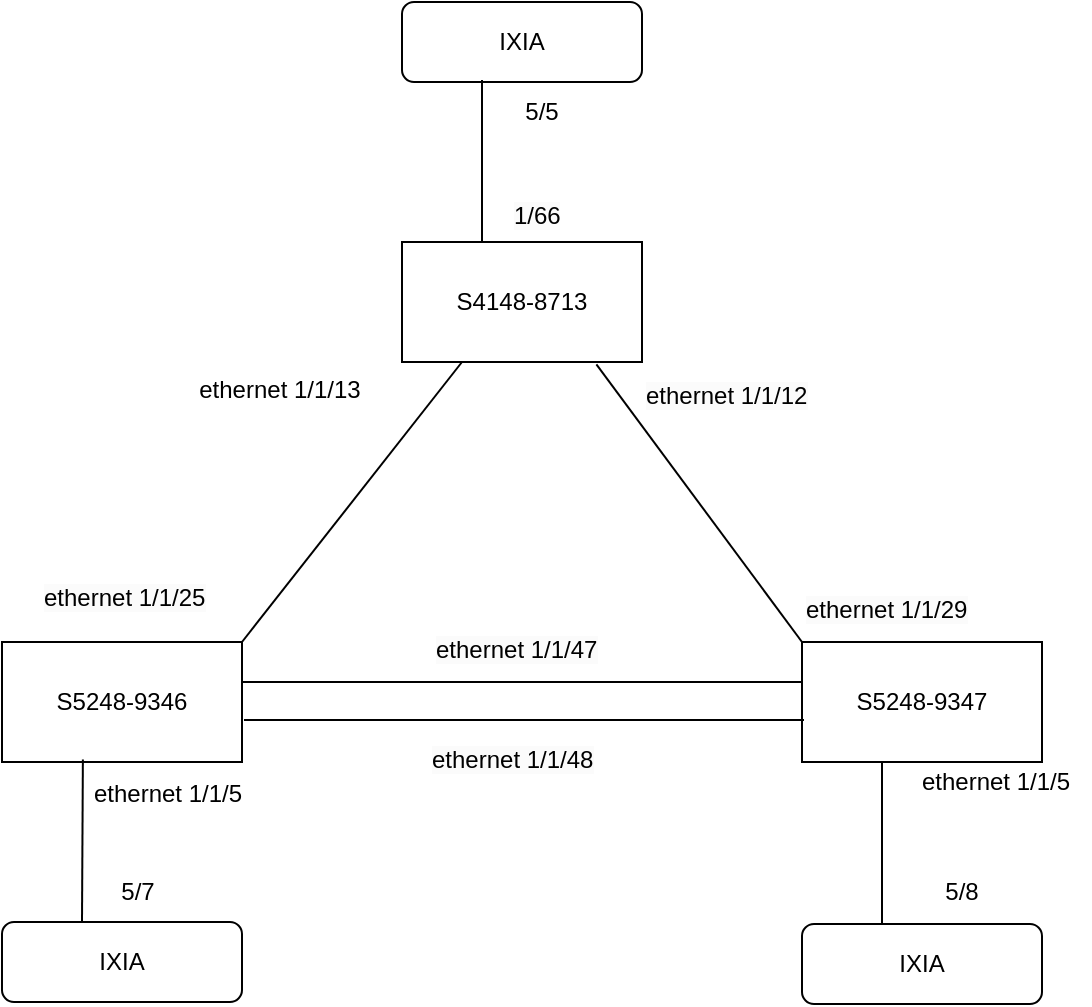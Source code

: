 <mxfile version="24.7.13">
  <diagram name="Page-1" id="4ly6QUbZwng9900S1GJ5">
    <mxGraphModel dx="1282" dy="567" grid="1" gridSize="10" guides="1" tooltips="1" connect="1" arrows="1" fold="1" page="1" pageScale="1" pageWidth="850" pageHeight="1100" math="0" shadow="0">
      <root>
        <mxCell id="0" />
        <mxCell id="1" parent="0" />
        <mxCell id="s7EC3IP4ZsfNmn2hUXf8-1" value="S4148-8713" style="rounded=0;whiteSpace=wrap;html=1;" vertex="1" parent="1">
          <mxGeometry x="360" y="200" width="120" height="60" as="geometry" />
        </mxCell>
        <mxCell id="s7EC3IP4ZsfNmn2hUXf8-2" value="S5248-9346" style="rounded=0;whiteSpace=wrap;html=1;" vertex="1" parent="1">
          <mxGeometry x="160" y="400" width="120" height="60" as="geometry" />
        </mxCell>
        <mxCell id="s7EC3IP4ZsfNmn2hUXf8-3" value="S5248-9347" style="rounded=0;whiteSpace=wrap;html=1;" vertex="1" parent="1">
          <mxGeometry x="560" y="400" width="120" height="60" as="geometry" />
        </mxCell>
        <mxCell id="s7EC3IP4ZsfNmn2hUXf8-4" value="" style="endArrow=none;html=1;rounded=0;entryX=0.25;entryY=1;entryDx=0;entryDy=0;" edge="1" parent="1" target="s7EC3IP4ZsfNmn2hUXf8-1">
          <mxGeometry width="50" height="50" relative="1" as="geometry">
            <mxPoint x="280" y="400" as="sourcePoint" />
            <mxPoint x="330" y="350" as="targetPoint" />
          </mxGeometry>
        </mxCell>
        <mxCell id="s7EC3IP4ZsfNmn2hUXf8-5" value="" style="endArrow=none;html=1;rounded=0;entryX=0.81;entryY=1.02;entryDx=0;entryDy=0;exitX=0;exitY=0;exitDx=0;exitDy=0;entryPerimeter=0;" edge="1" parent="1" source="s7EC3IP4ZsfNmn2hUXf8-3" target="s7EC3IP4ZsfNmn2hUXf8-1">
          <mxGeometry width="50" height="50" relative="1" as="geometry">
            <mxPoint x="370" y="400" as="sourcePoint" />
            <mxPoint x="480" y="260" as="targetPoint" />
          </mxGeometry>
        </mxCell>
        <mxCell id="s7EC3IP4ZsfNmn2hUXf8-6" value="" style="endArrow=none;html=1;rounded=0;entryX=0;entryY=0.5;entryDx=0;entryDy=0;" edge="1" parent="1">
          <mxGeometry width="50" height="50" relative="1" as="geometry">
            <mxPoint x="280" y="420" as="sourcePoint" />
            <mxPoint x="560" y="420" as="targetPoint" />
          </mxGeometry>
        </mxCell>
        <mxCell id="s7EC3IP4ZsfNmn2hUXf8-7" value="" style="endArrow=none;html=1;rounded=0;entryX=0;entryY=0.5;entryDx=0;entryDy=0;" edge="1" parent="1">
          <mxGeometry width="50" height="50" relative="1" as="geometry">
            <mxPoint x="281" y="439" as="sourcePoint" />
            <mxPoint x="561" y="439" as="targetPoint" />
          </mxGeometry>
        </mxCell>
        <mxCell id="s7EC3IP4ZsfNmn2hUXf8-8" value="ethernet 1/1/13" style="text;html=1;align=center;verticalAlign=middle;whiteSpace=wrap;rounded=0;" vertex="1" parent="1">
          <mxGeometry x="254" y="259" width="90" height="30" as="geometry" />
        </mxCell>
        <mxCell id="s7EC3IP4ZsfNmn2hUXf8-9" value="&lt;span style=&quot;color: rgb(0, 0, 0); font-family: Helvetica; font-size: 12px; font-style: normal; font-variant-ligatures: normal; font-variant-caps: normal; font-weight: 400; letter-spacing: normal; orphans: 2; text-align: center; text-indent: 0px; text-transform: none; widows: 2; word-spacing: 0px; -webkit-text-stroke-width: 0px; white-space: normal; background-color: rgb(251, 251, 251); text-decoration-thickness: initial; text-decoration-style: initial; text-decoration-color: initial; display: inline !important; float: none;&quot;&gt;ethernet 1/1/12&lt;/span&gt;" style="text;whiteSpace=wrap;html=1;" vertex="1" parent="1">
          <mxGeometry x="480" y="263" width="110" height="40" as="geometry" />
        </mxCell>
        <mxCell id="s7EC3IP4ZsfNmn2hUXf8-10" value="IXIA" style="rounded=1;whiteSpace=wrap;html=1;" vertex="1" parent="1">
          <mxGeometry x="360" y="80" width="120" height="40" as="geometry" />
        </mxCell>
        <mxCell id="s7EC3IP4ZsfNmn2hUXf8-11" value="IXIA" style="rounded=1;whiteSpace=wrap;html=1;" vertex="1" parent="1">
          <mxGeometry x="160" y="540" width="120" height="40" as="geometry" />
        </mxCell>
        <mxCell id="s7EC3IP4ZsfNmn2hUXf8-14" value="" style="endArrow=none;html=1;rounded=0;entryX=0.337;entryY=0.98;entryDx=0;entryDy=0;entryPerimeter=0;" edge="1" parent="1" target="s7EC3IP4ZsfNmn2hUXf8-2">
          <mxGeometry width="50" height="50" relative="1" as="geometry">
            <mxPoint x="200" y="540" as="sourcePoint" />
            <mxPoint x="250" y="490" as="targetPoint" />
          </mxGeometry>
        </mxCell>
        <mxCell id="s7EC3IP4ZsfNmn2hUXf8-15" value="IXIA" style="rounded=1;whiteSpace=wrap;html=1;" vertex="1" parent="1">
          <mxGeometry x="560" y="541" width="120" height="40" as="geometry" />
        </mxCell>
        <mxCell id="s7EC3IP4ZsfNmn2hUXf8-16" value="" style="endArrow=none;html=1;rounded=0;entryX=0.337;entryY=0.98;entryDx=0;entryDy=0;entryPerimeter=0;" edge="1" parent="1">
          <mxGeometry width="50" height="50" relative="1" as="geometry">
            <mxPoint x="600" y="541" as="sourcePoint" />
            <mxPoint x="600" y="460" as="targetPoint" />
          </mxGeometry>
        </mxCell>
        <mxCell id="s7EC3IP4ZsfNmn2hUXf8-17" value="" style="endArrow=none;html=1;rounded=0;entryX=0.337;entryY=0.98;entryDx=0;entryDy=0;entryPerimeter=0;" edge="1" parent="1">
          <mxGeometry width="50" height="50" relative="1" as="geometry">
            <mxPoint x="400" y="200" as="sourcePoint" />
            <mxPoint x="400" y="119" as="targetPoint" />
          </mxGeometry>
        </mxCell>
        <mxCell id="s7EC3IP4ZsfNmn2hUXf8-20" value="5/5" style="text;html=1;align=center;verticalAlign=middle;whiteSpace=wrap;rounded=0;" vertex="1" parent="1">
          <mxGeometry x="400" y="120" width="60" height="30" as="geometry" />
        </mxCell>
        <mxCell id="s7EC3IP4ZsfNmn2hUXf8-21" value="&lt;span style=&quot;color: rgb(0, 0, 0); font-family: Helvetica; font-size: 12px; font-style: normal; font-variant-ligatures: normal; font-variant-caps: normal; font-weight: 400; letter-spacing: normal; orphans: 2; text-align: center; text-indent: 0px; text-transform: none; widows: 2; word-spacing: 0px; -webkit-text-stroke-width: 0px; white-space: normal; background-color: rgb(251, 251, 251); text-decoration-thickness: initial; text-decoration-style: initial; text-decoration-color: initial; display: inline !important; float: none;&quot;&gt;1/66&lt;/span&gt;" style="text;whiteSpace=wrap;html=1;" vertex="1" parent="1">
          <mxGeometry x="414" y="173" width="50" height="40" as="geometry" />
        </mxCell>
        <mxCell id="s7EC3IP4ZsfNmn2hUXf8-22" value="&lt;span style=&quot;color: rgb(0, 0, 0); font-family: Helvetica; font-size: 12px; font-style: normal; font-variant-ligatures: normal; font-variant-caps: normal; font-weight: 400; letter-spacing: normal; orphans: 2; text-align: center; text-indent: 0px; text-transform: none; widows: 2; word-spacing: 0px; -webkit-text-stroke-width: 0px; white-space: normal; background-color: rgb(251, 251, 251); text-decoration-thickness: initial; text-decoration-style: initial; text-decoration-color: initial; display: inline !important; float: none;&quot;&gt;ethernet 1/1/29&lt;/span&gt;" style="text;whiteSpace=wrap;html=1;" vertex="1" parent="1">
          <mxGeometry x="560" y="370" width="110" height="40" as="geometry" />
        </mxCell>
        <mxCell id="s7EC3IP4ZsfNmn2hUXf8-23" value="&lt;span style=&quot;color: rgb(0, 0, 0); font-family: Helvetica; font-size: 12px; font-style: normal; font-variant-ligatures: normal; font-variant-caps: normal; font-weight: 400; letter-spacing: normal; orphans: 2; text-align: center; text-indent: 0px; text-transform: none; widows: 2; word-spacing: 0px; -webkit-text-stroke-width: 0px; white-space: normal; background-color: rgb(251, 251, 251); text-decoration-thickness: initial; text-decoration-style: initial; text-decoration-color: initial; display: inline !important; float: none;&quot;&gt;ethernet 1/1/25&lt;/span&gt;" style="text;whiteSpace=wrap;html=1;" vertex="1" parent="1">
          <mxGeometry x="179" y="364" width="110" height="40" as="geometry" />
        </mxCell>
        <mxCell id="s7EC3IP4ZsfNmn2hUXf8-24" value="&lt;span style=&quot;color: rgb(0, 0, 0); font-family: Helvetica; font-size: 12px; font-style: normal; font-variant-ligatures: normal; font-variant-caps: normal; font-weight: 400; letter-spacing: normal; orphans: 2; text-align: center; text-indent: 0px; text-transform: none; widows: 2; word-spacing: 0px; -webkit-text-stroke-width: 0px; white-space: normal; background-color: rgb(251, 251, 251); text-decoration-thickness: initial; text-decoration-style: initial; text-decoration-color: initial; display: inline !important; float: none;&quot;&gt;ethernet 1/1/47&lt;/span&gt;" style="text;whiteSpace=wrap;html=1;" vertex="1" parent="1">
          <mxGeometry x="375" y="390" width="110" height="40" as="geometry" />
        </mxCell>
        <mxCell id="s7EC3IP4ZsfNmn2hUXf8-25" value="&lt;span style=&quot;color: rgb(0, 0, 0); font-family: Helvetica; font-size: 12px; font-style: normal; font-variant-ligatures: normal; font-variant-caps: normal; font-weight: 400; letter-spacing: normal; orphans: 2; text-align: center; text-indent: 0px; text-transform: none; widows: 2; word-spacing: 0px; -webkit-text-stroke-width: 0px; white-space: normal; background-color: rgb(251, 251, 251); text-decoration-thickness: initial; text-decoration-style: initial; text-decoration-color: initial; display: inline !important; float: none;&quot;&gt;ethernet 1/1/48&lt;/span&gt;" style="text;whiteSpace=wrap;html=1;" vertex="1" parent="1">
          <mxGeometry x="373" y="445" width="110" height="40" as="geometry" />
        </mxCell>
        <mxCell id="s7EC3IP4ZsfNmn2hUXf8-27" value="5/8" style="text;html=1;align=center;verticalAlign=middle;whiteSpace=wrap;rounded=0;" vertex="1" parent="1">
          <mxGeometry x="610" y="510" width="60" height="30" as="geometry" />
        </mxCell>
        <mxCell id="s7EC3IP4ZsfNmn2hUXf8-28" value="5/7" style="text;html=1;align=center;verticalAlign=middle;whiteSpace=wrap;rounded=0;" vertex="1" parent="1">
          <mxGeometry x="198" y="510" width="60" height="30" as="geometry" />
        </mxCell>
        <mxCell id="s7EC3IP4ZsfNmn2hUXf8-30" value="ethernet 1/1/5" style="text;html=1;align=center;verticalAlign=middle;whiteSpace=wrap;rounded=0;" vertex="1" parent="1">
          <mxGeometry x="196" y="461" width="94" height="30" as="geometry" />
        </mxCell>
        <mxCell id="s7EC3IP4ZsfNmn2hUXf8-31" value="ethernet 1/1/5" style="text;html=1;align=center;verticalAlign=middle;whiteSpace=wrap;rounded=0;" vertex="1" parent="1">
          <mxGeometry x="610" y="455" width="94" height="30" as="geometry" />
        </mxCell>
      </root>
    </mxGraphModel>
  </diagram>
</mxfile>
